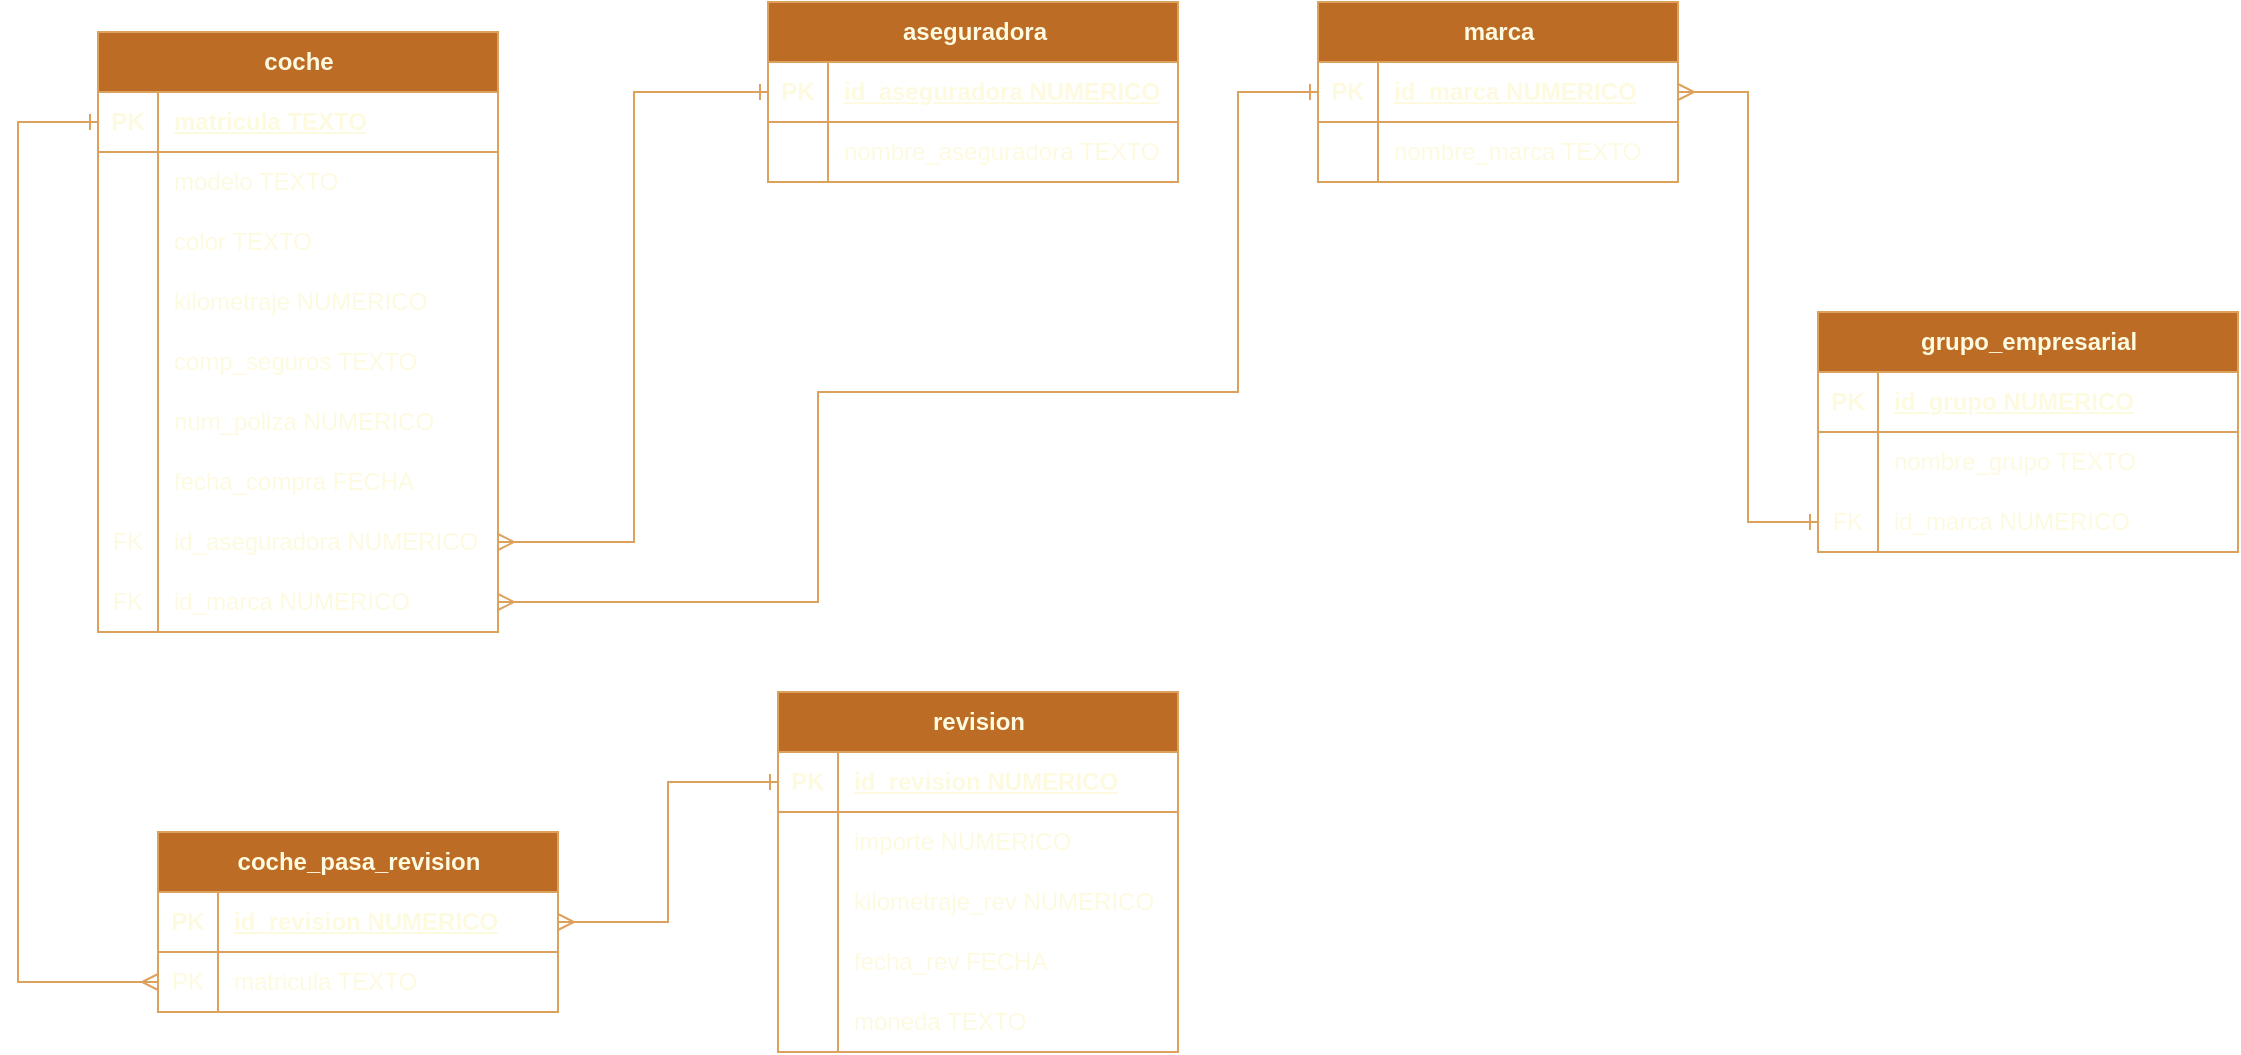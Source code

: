 <mxfile version="21.6.8" type="device">
  <diagram id="R2lEEEUBdFMjLlhIrx00" name="flota-coches-keepcoding">
    <mxGraphModel dx="1167" dy="690" grid="1" gridSize="10" guides="1" tooltips="1" connect="1" arrows="1" fold="1" page="1" pageScale="1" pageWidth="850" pageHeight="1100" math="0" shadow="0" extFonts="Permanent Marker^https://fonts.googleapis.com/css?family=Permanent+Marker">
      <root>
        <mxCell id="0" />
        <mxCell id="1" parent="0" />
        <mxCell id="pt6_tbXsqMpk5Gzee0Ui-1" value="coche" style="shape=table;startSize=30;container=1;collapsible=1;childLayout=tableLayout;fixedRows=1;rowLines=0;fontStyle=1;align=center;resizeLast=1;html=1;fillColor=#BC6C25;fontColor=#FEFAE0;strokeColor=#DDA15E;labelBackgroundColor=none;" parent="1" vertex="1">
          <mxGeometry x="90" y="130" width="200" height="300" as="geometry" />
        </mxCell>
        <mxCell id="pt6_tbXsqMpk5Gzee0Ui-2" value="" style="shape=tableRow;horizontal=0;startSize=0;swimlaneHead=0;swimlaneBody=0;fillColor=none;collapsible=0;dropTarget=0;points=[[0,0.5],[1,0.5]];portConstraint=eastwest;top=0;left=0;right=0;bottom=1;labelBackgroundColor=none;strokeColor=#DDA15E;fontColor=#FEFAE0;" parent="pt6_tbXsqMpk5Gzee0Ui-1" vertex="1">
          <mxGeometry y="30" width="200" height="30" as="geometry" />
        </mxCell>
        <mxCell id="pt6_tbXsqMpk5Gzee0Ui-3" value="PK" style="shape=partialRectangle;connectable=0;fillColor=none;top=0;left=0;bottom=0;right=0;fontStyle=1;overflow=hidden;whiteSpace=wrap;html=1;labelBackgroundColor=none;strokeColor=#DDA15E;fontColor=#FEFAE0;" parent="pt6_tbXsqMpk5Gzee0Ui-2" vertex="1">
          <mxGeometry width="30" height="30" as="geometry">
            <mxRectangle width="30" height="30" as="alternateBounds" />
          </mxGeometry>
        </mxCell>
        <mxCell id="pt6_tbXsqMpk5Gzee0Ui-4" value="matricula TEXTO" style="shape=partialRectangle;connectable=0;fillColor=none;top=0;left=0;bottom=0;right=0;align=left;spacingLeft=6;fontStyle=5;overflow=hidden;whiteSpace=wrap;html=1;labelBackgroundColor=none;strokeColor=#DDA15E;fontColor=#FEFAE0;" parent="pt6_tbXsqMpk5Gzee0Ui-2" vertex="1">
          <mxGeometry x="30" width="170" height="30" as="geometry">
            <mxRectangle width="170" height="30" as="alternateBounds" />
          </mxGeometry>
        </mxCell>
        <mxCell id="wmte77BREXLJeJdwUj8S-4" value="" style="shape=tableRow;horizontal=0;startSize=0;swimlaneHead=0;swimlaneBody=0;fillColor=none;collapsible=0;dropTarget=0;points=[[0,0.5],[1,0.5]];portConstraint=eastwest;top=0;left=0;right=0;bottom=0;labelBackgroundColor=none;strokeColor=#DDA15E;fontColor=#FEFAE0;" vertex="1" parent="pt6_tbXsqMpk5Gzee0Ui-1">
          <mxGeometry y="60" width="200" height="30" as="geometry" />
        </mxCell>
        <mxCell id="wmte77BREXLJeJdwUj8S-5" value="" style="shape=partialRectangle;connectable=0;fillColor=none;top=0;left=0;bottom=0;right=0;editable=1;overflow=hidden;whiteSpace=wrap;html=1;labelBackgroundColor=none;strokeColor=#DDA15E;fontColor=#FEFAE0;" vertex="1" parent="wmte77BREXLJeJdwUj8S-4">
          <mxGeometry width="30" height="30" as="geometry">
            <mxRectangle width="30" height="30" as="alternateBounds" />
          </mxGeometry>
        </mxCell>
        <mxCell id="wmte77BREXLJeJdwUj8S-6" value="modelo TEXTO" style="shape=partialRectangle;connectable=0;fillColor=none;top=0;left=0;bottom=0;right=0;align=left;spacingLeft=6;overflow=hidden;whiteSpace=wrap;html=1;labelBackgroundColor=none;strokeColor=#DDA15E;fontColor=#FEFAE0;" vertex="1" parent="wmte77BREXLJeJdwUj8S-4">
          <mxGeometry x="30" width="170" height="30" as="geometry">
            <mxRectangle width="170" height="30" as="alternateBounds" />
          </mxGeometry>
        </mxCell>
        <mxCell id="pt6_tbXsqMpk5Gzee0Ui-5" value="" style="shape=tableRow;horizontal=0;startSize=0;swimlaneHead=0;swimlaneBody=0;fillColor=none;collapsible=0;dropTarget=0;points=[[0,0.5],[1,0.5]];portConstraint=eastwest;top=0;left=0;right=0;bottom=0;labelBackgroundColor=none;strokeColor=#DDA15E;fontColor=#FEFAE0;" parent="pt6_tbXsqMpk5Gzee0Ui-1" vertex="1">
          <mxGeometry y="90" width="200" height="30" as="geometry" />
        </mxCell>
        <mxCell id="pt6_tbXsqMpk5Gzee0Ui-6" value="" style="shape=partialRectangle;connectable=0;fillColor=none;top=0;left=0;bottom=0;right=0;editable=1;overflow=hidden;whiteSpace=wrap;html=1;labelBackgroundColor=none;strokeColor=#DDA15E;fontColor=#FEFAE0;" parent="pt6_tbXsqMpk5Gzee0Ui-5" vertex="1">
          <mxGeometry width="30" height="30" as="geometry">
            <mxRectangle width="30" height="30" as="alternateBounds" />
          </mxGeometry>
        </mxCell>
        <mxCell id="pt6_tbXsqMpk5Gzee0Ui-7" value="color TEXTO" style="shape=partialRectangle;connectable=0;fillColor=none;top=0;left=0;bottom=0;right=0;align=left;spacingLeft=6;overflow=hidden;whiteSpace=wrap;html=1;labelBackgroundColor=none;strokeColor=#DDA15E;fontColor=#FEFAE0;" parent="pt6_tbXsqMpk5Gzee0Ui-5" vertex="1">
          <mxGeometry x="30" width="170" height="30" as="geometry">
            <mxRectangle width="170" height="30" as="alternateBounds" />
          </mxGeometry>
        </mxCell>
        <mxCell id="pt6_tbXsqMpk5Gzee0Ui-8" value="" style="shape=tableRow;horizontal=0;startSize=0;swimlaneHead=0;swimlaneBody=0;fillColor=none;collapsible=0;dropTarget=0;points=[[0,0.5],[1,0.5]];portConstraint=eastwest;top=0;left=0;right=0;bottom=0;labelBackgroundColor=none;strokeColor=#DDA15E;fontColor=#FEFAE0;" parent="pt6_tbXsqMpk5Gzee0Ui-1" vertex="1">
          <mxGeometry y="120" width="200" height="30" as="geometry" />
        </mxCell>
        <mxCell id="pt6_tbXsqMpk5Gzee0Ui-9" value="" style="shape=partialRectangle;connectable=0;fillColor=none;top=0;left=0;bottom=0;right=0;editable=1;overflow=hidden;whiteSpace=wrap;html=1;labelBackgroundColor=none;strokeColor=#DDA15E;fontColor=#FEFAE0;" parent="pt6_tbXsqMpk5Gzee0Ui-8" vertex="1">
          <mxGeometry width="30" height="30" as="geometry">
            <mxRectangle width="30" height="30" as="alternateBounds" />
          </mxGeometry>
        </mxCell>
        <mxCell id="pt6_tbXsqMpk5Gzee0Ui-10" value="kilometraje NUMERICO" style="shape=partialRectangle;connectable=0;fillColor=none;top=0;left=0;bottom=0;right=0;align=left;spacingLeft=6;overflow=hidden;whiteSpace=wrap;html=1;labelBackgroundColor=none;strokeColor=#DDA15E;fontColor=#FEFAE0;" parent="pt6_tbXsqMpk5Gzee0Ui-8" vertex="1">
          <mxGeometry x="30" width="170" height="30" as="geometry">
            <mxRectangle width="170" height="30" as="alternateBounds" />
          </mxGeometry>
        </mxCell>
        <mxCell id="pt6_tbXsqMpk5Gzee0Ui-11" value="" style="shape=tableRow;horizontal=0;startSize=0;swimlaneHead=0;swimlaneBody=0;fillColor=none;collapsible=0;dropTarget=0;points=[[0,0.5],[1,0.5]];portConstraint=eastwest;top=0;left=0;right=0;bottom=0;labelBackgroundColor=none;strokeColor=#DDA15E;fontColor=#FEFAE0;" parent="pt6_tbXsqMpk5Gzee0Ui-1" vertex="1">
          <mxGeometry y="150" width="200" height="30" as="geometry" />
        </mxCell>
        <mxCell id="pt6_tbXsqMpk5Gzee0Ui-12" value="" style="shape=partialRectangle;connectable=0;fillColor=none;top=0;left=0;bottom=0;right=0;editable=1;overflow=hidden;whiteSpace=wrap;html=1;labelBackgroundColor=none;strokeColor=#DDA15E;fontColor=#FEFAE0;" parent="pt6_tbXsqMpk5Gzee0Ui-11" vertex="1">
          <mxGeometry width="30" height="30" as="geometry">
            <mxRectangle width="30" height="30" as="alternateBounds" />
          </mxGeometry>
        </mxCell>
        <mxCell id="pt6_tbXsqMpk5Gzee0Ui-13" value="comp_seguros TEXTO" style="shape=partialRectangle;connectable=0;fillColor=none;top=0;left=0;bottom=0;right=0;align=left;spacingLeft=6;overflow=hidden;whiteSpace=wrap;html=1;labelBackgroundColor=none;strokeColor=#DDA15E;fontColor=#FEFAE0;" parent="pt6_tbXsqMpk5Gzee0Ui-11" vertex="1">
          <mxGeometry x="30" width="170" height="30" as="geometry">
            <mxRectangle width="170" height="30" as="alternateBounds" />
          </mxGeometry>
        </mxCell>
        <mxCell id="pt6_tbXsqMpk5Gzee0Ui-15" value="" style="shape=tableRow;horizontal=0;startSize=0;swimlaneHead=0;swimlaneBody=0;fillColor=none;collapsible=0;dropTarget=0;points=[[0,0.5],[1,0.5]];portConstraint=eastwest;top=0;left=0;right=0;bottom=0;labelBackgroundColor=none;strokeColor=#DDA15E;fontColor=#FEFAE0;" parent="pt6_tbXsqMpk5Gzee0Ui-1" vertex="1">
          <mxGeometry y="180" width="200" height="30" as="geometry" />
        </mxCell>
        <mxCell id="pt6_tbXsqMpk5Gzee0Ui-16" value="" style="shape=partialRectangle;connectable=0;fillColor=none;top=0;left=0;bottom=0;right=0;editable=1;overflow=hidden;whiteSpace=wrap;html=1;labelBackgroundColor=none;strokeColor=#DDA15E;fontColor=#FEFAE0;" parent="pt6_tbXsqMpk5Gzee0Ui-15" vertex="1">
          <mxGeometry width="30" height="30" as="geometry">
            <mxRectangle width="30" height="30" as="alternateBounds" />
          </mxGeometry>
        </mxCell>
        <mxCell id="pt6_tbXsqMpk5Gzee0Ui-17" value="num_poliza NUMERICO" style="shape=partialRectangle;connectable=0;fillColor=none;top=0;left=0;bottom=0;right=0;align=left;spacingLeft=6;overflow=hidden;whiteSpace=wrap;html=1;labelBackgroundColor=none;strokeColor=#DDA15E;fontColor=#FEFAE0;" parent="pt6_tbXsqMpk5Gzee0Ui-15" vertex="1">
          <mxGeometry x="30" width="170" height="30" as="geometry">
            <mxRectangle width="170" height="30" as="alternateBounds" />
          </mxGeometry>
        </mxCell>
        <mxCell id="pt6_tbXsqMpk5Gzee0Ui-18" value="" style="shape=tableRow;horizontal=0;startSize=0;swimlaneHead=0;swimlaneBody=0;fillColor=none;collapsible=0;dropTarget=0;points=[[0,0.5],[1,0.5]];portConstraint=eastwest;top=0;left=0;right=0;bottom=0;labelBackgroundColor=none;strokeColor=#DDA15E;fontColor=#FEFAE0;" parent="pt6_tbXsqMpk5Gzee0Ui-1" vertex="1">
          <mxGeometry y="210" width="200" height="30" as="geometry" />
        </mxCell>
        <mxCell id="pt6_tbXsqMpk5Gzee0Ui-19" value="" style="shape=partialRectangle;connectable=0;fillColor=none;top=0;left=0;bottom=0;right=0;editable=1;overflow=hidden;whiteSpace=wrap;html=1;labelBackgroundColor=none;strokeColor=#DDA15E;fontColor=#FEFAE0;" parent="pt6_tbXsqMpk5Gzee0Ui-18" vertex="1">
          <mxGeometry width="30" height="30" as="geometry">
            <mxRectangle width="30" height="30" as="alternateBounds" />
          </mxGeometry>
        </mxCell>
        <mxCell id="pt6_tbXsqMpk5Gzee0Ui-20" value="fecha_compra FECHA" style="shape=partialRectangle;connectable=0;fillColor=none;top=0;left=0;bottom=0;right=0;align=left;spacingLeft=6;overflow=hidden;whiteSpace=wrap;html=1;labelBackgroundColor=none;strokeColor=#DDA15E;fontColor=#FEFAE0;" parent="pt6_tbXsqMpk5Gzee0Ui-18" vertex="1">
          <mxGeometry x="30" width="170" height="30" as="geometry">
            <mxRectangle width="170" height="30" as="alternateBounds" />
          </mxGeometry>
        </mxCell>
        <mxCell id="pt6_tbXsqMpk5Gzee0Ui-21" value="" style="shape=tableRow;horizontal=0;startSize=0;swimlaneHead=0;swimlaneBody=0;fillColor=none;collapsible=0;dropTarget=0;points=[[0,0.5],[1,0.5]];portConstraint=eastwest;top=0;left=0;right=0;bottom=0;labelBackgroundColor=none;strokeColor=#DDA15E;fontColor=#FEFAE0;" parent="pt6_tbXsqMpk5Gzee0Ui-1" vertex="1">
          <mxGeometry y="240" width="200" height="30" as="geometry" />
        </mxCell>
        <mxCell id="pt6_tbXsqMpk5Gzee0Ui-22" value="FK" style="shape=partialRectangle;connectable=0;fillColor=none;top=0;left=0;bottom=0;right=0;editable=1;overflow=hidden;whiteSpace=wrap;html=1;labelBackgroundColor=none;strokeColor=#DDA15E;fontColor=#FEFAE0;" parent="pt6_tbXsqMpk5Gzee0Ui-21" vertex="1">
          <mxGeometry width="30" height="30" as="geometry">
            <mxRectangle width="30" height="30" as="alternateBounds" />
          </mxGeometry>
        </mxCell>
        <mxCell id="pt6_tbXsqMpk5Gzee0Ui-23" value="id_aseguradora NUMERICO" style="shape=partialRectangle;connectable=0;fillColor=none;top=0;left=0;bottom=0;right=0;align=left;spacingLeft=6;overflow=hidden;whiteSpace=wrap;html=1;labelBackgroundColor=none;strokeColor=#DDA15E;fontColor=#FEFAE0;" parent="pt6_tbXsqMpk5Gzee0Ui-21" vertex="1">
          <mxGeometry x="30" width="170" height="30" as="geometry">
            <mxRectangle width="170" height="30" as="alternateBounds" />
          </mxGeometry>
        </mxCell>
        <mxCell id="pt6_tbXsqMpk5Gzee0Ui-24" value="" style="shape=tableRow;horizontal=0;startSize=0;swimlaneHead=0;swimlaneBody=0;fillColor=none;collapsible=0;dropTarget=0;points=[[0,0.5],[1,0.5]];portConstraint=eastwest;top=0;left=0;right=0;bottom=0;labelBackgroundColor=none;strokeColor=#DDA15E;fontColor=#FEFAE0;" parent="pt6_tbXsqMpk5Gzee0Ui-1" vertex="1">
          <mxGeometry y="270" width="200" height="30" as="geometry" />
        </mxCell>
        <mxCell id="pt6_tbXsqMpk5Gzee0Ui-25" value="FK" style="shape=partialRectangle;connectable=0;fillColor=none;top=0;left=0;bottom=0;right=0;editable=1;overflow=hidden;whiteSpace=wrap;html=1;labelBackgroundColor=none;strokeColor=#DDA15E;fontColor=#FEFAE0;" parent="pt6_tbXsqMpk5Gzee0Ui-24" vertex="1">
          <mxGeometry width="30" height="30" as="geometry">
            <mxRectangle width="30" height="30" as="alternateBounds" />
          </mxGeometry>
        </mxCell>
        <mxCell id="pt6_tbXsqMpk5Gzee0Ui-26" value="id_marca NUMERICO" style="shape=partialRectangle;connectable=0;fillColor=none;top=0;left=0;bottom=0;right=0;align=left;spacingLeft=6;overflow=hidden;whiteSpace=wrap;html=1;labelBackgroundColor=none;strokeColor=#DDA15E;fontColor=#FEFAE0;" parent="pt6_tbXsqMpk5Gzee0Ui-24" vertex="1">
          <mxGeometry x="30" width="170" height="30" as="geometry">
            <mxRectangle width="170" height="30" as="alternateBounds" />
          </mxGeometry>
        </mxCell>
        <mxCell id="pt6_tbXsqMpk5Gzee0Ui-27" value="aseguradora" style="shape=table;startSize=30;container=1;collapsible=1;childLayout=tableLayout;fixedRows=1;rowLines=0;fontStyle=1;align=center;resizeLast=1;html=1;fillColor=#BC6C25;fontColor=#FEFAE0;strokeColor=#DDA15E;labelBackgroundColor=none;" parent="1" vertex="1">
          <mxGeometry x="425" y="115" width="205" height="90" as="geometry" />
        </mxCell>
        <mxCell id="pt6_tbXsqMpk5Gzee0Ui-28" value="" style="shape=tableRow;horizontal=0;startSize=0;swimlaneHead=0;swimlaneBody=0;fillColor=none;collapsible=0;dropTarget=0;points=[[0,0.5],[1,0.5]];portConstraint=eastwest;top=0;left=0;right=0;bottom=1;labelBackgroundColor=none;strokeColor=#DDA15E;fontColor=#FEFAE0;" parent="pt6_tbXsqMpk5Gzee0Ui-27" vertex="1">
          <mxGeometry y="30" width="205" height="30" as="geometry" />
        </mxCell>
        <mxCell id="pt6_tbXsqMpk5Gzee0Ui-29" value="PK" style="shape=partialRectangle;connectable=0;fillColor=none;top=0;left=0;bottom=0;right=0;fontStyle=1;overflow=hidden;whiteSpace=wrap;html=1;labelBackgroundColor=none;strokeColor=#DDA15E;fontColor=#FEFAE0;" parent="pt6_tbXsqMpk5Gzee0Ui-28" vertex="1">
          <mxGeometry width="30" height="30" as="geometry">
            <mxRectangle width="30" height="30" as="alternateBounds" />
          </mxGeometry>
        </mxCell>
        <mxCell id="pt6_tbXsqMpk5Gzee0Ui-30" value="id_aseguradora NUMERICO" style="shape=partialRectangle;connectable=0;fillColor=none;top=0;left=0;bottom=0;right=0;align=left;spacingLeft=6;fontStyle=5;overflow=hidden;whiteSpace=wrap;html=1;labelBackgroundColor=none;strokeColor=#DDA15E;fontColor=#FEFAE0;" parent="pt6_tbXsqMpk5Gzee0Ui-28" vertex="1">
          <mxGeometry x="30" width="175" height="30" as="geometry">
            <mxRectangle width="175" height="30" as="alternateBounds" />
          </mxGeometry>
        </mxCell>
        <mxCell id="pt6_tbXsqMpk5Gzee0Ui-31" value="" style="shape=tableRow;horizontal=0;startSize=0;swimlaneHead=0;swimlaneBody=0;fillColor=none;collapsible=0;dropTarget=0;points=[[0,0.5],[1,0.5]];portConstraint=eastwest;top=0;left=0;right=0;bottom=0;labelBackgroundColor=none;strokeColor=#DDA15E;fontColor=#FEFAE0;" parent="pt6_tbXsqMpk5Gzee0Ui-27" vertex="1">
          <mxGeometry y="60" width="205" height="30" as="geometry" />
        </mxCell>
        <mxCell id="pt6_tbXsqMpk5Gzee0Ui-32" value="" style="shape=partialRectangle;connectable=0;fillColor=none;top=0;left=0;bottom=0;right=0;editable=1;overflow=hidden;whiteSpace=wrap;html=1;labelBackgroundColor=none;strokeColor=#DDA15E;fontColor=#FEFAE0;" parent="pt6_tbXsqMpk5Gzee0Ui-31" vertex="1">
          <mxGeometry width="30" height="30" as="geometry">
            <mxRectangle width="30" height="30" as="alternateBounds" />
          </mxGeometry>
        </mxCell>
        <mxCell id="pt6_tbXsqMpk5Gzee0Ui-33" value="nombre_aseguradora TEXTO" style="shape=partialRectangle;connectable=0;fillColor=none;top=0;left=0;bottom=0;right=0;align=left;spacingLeft=6;overflow=hidden;whiteSpace=wrap;html=1;labelBackgroundColor=none;strokeColor=#DDA15E;fontColor=#FEFAE0;" parent="pt6_tbXsqMpk5Gzee0Ui-31" vertex="1">
          <mxGeometry x="30" width="175" height="30" as="geometry">
            <mxRectangle width="175" height="30" as="alternateBounds" />
          </mxGeometry>
        </mxCell>
        <mxCell id="pt6_tbXsqMpk5Gzee0Ui-40" value="marca" style="shape=table;startSize=30;container=1;collapsible=1;childLayout=tableLayout;fixedRows=1;rowLines=0;fontStyle=1;align=center;resizeLast=1;html=1;fillColor=#BC6C25;fontColor=#FEFAE0;strokeColor=#DDA15E;labelBackgroundColor=none;" parent="1" vertex="1">
          <mxGeometry x="700" y="115" width="180" height="90" as="geometry" />
        </mxCell>
        <mxCell id="pt6_tbXsqMpk5Gzee0Ui-41" value="" style="shape=tableRow;horizontal=0;startSize=0;swimlaneHead=0;swimlaneBody=0;fillColor=none;collapsible=0;dropTarget=0;points=[[0,0.5],[1,0.5]];portConstraint=eastwest;top=0;left=0;right=0;bottom=1;labelBackgroundColor=none;strokeColor=#DDA15E;fontColor=#FEFAE0;" parent="pt6_tbXsqMpk5Gzee0Ui-40" vertex="1">
          <mxGeometry y="30" width="180" height="30" as="geometry" />
        </mxCell>
        <mxCell id="pt6_tbXsqMpk5Gzee0Ui-42" value="PK" style="shape=partialRectangle;connectable=0;fillColor=none;top=0;left=0;bottom=0;right=0;fontStyle=1;overflow=hidden;whiteSpace=wrap;html=1;labelBackgroundColor=none;strokeColor=#DDA15E;fontColor=#FEFAE0;" parent="pt6_tbXsqMpk5Gzee0Ui-41" vertex="1">
          <mxGeometry width="30" height="30" as="geometry">
            <mxRectangle width="30" height="30" as="alternateBounds" />
          </mxGeometry>
        </mxCell>
        <mxCell id="pt6_tbXsqMpk5Gzee0Ui-43" value="id_marca NUMERICO" style="shape=partialRectangle;connectable=0;fillColor=none;top=0;left=0;bottom=0;right=0;align=left;spacingLeft=6;fontStyle=5;overflow=hidden;whiteSpace=wrap;html=1;labelBackgroundColor=none;strokeColor=#DDA15E;fontColor=#FEFAE0;" parent="pt6_tbXsqMpk5Gzee0Ui-41" vertex="1">
          <mxGeometry x="30" width="150" height="30" as="geometry">
            <mxRectangle width="150" height="30" as="alternateBounds" />
          </mxGeometry>
        </mxCell>
        <mxCell id="pt6_tbXsqMpk5Gzee0Ui-44" value="" style="shape=tableRow;horizontal=0;startSize=0;swimlaneHead=0;swimlaneBody=0;fillColor=none;collapsible=0;dropTarget=0;points=[[0,0.5],[1,0.5]];portConstraint=eastwest;top=0;left=0;right=0;bottom=0;labelBackgroundColor=none;strokeColor=#DDA15E;fontColor=#FEFAE0;" parent="pt6_tbXsqMpk5Gzee0Ui-40" vertex="1">
          <mxGeometry y="60" width="180" height="30" as="geometry" />
        </mxCell>
        <mxCell id="pt6_tbXsqMpk5Gzee0Ui-45" value="" style="shape=partialRectangle;connectable=0;fillColor=none;top=0;left=0;bottom=0;right=0;editable=1;overflow=hidden;whiteSpace=wrap;html=1;labelBackgroundColor=none;strokeColor=#DDA15E;fontColor=#FEFAE0;" parent="pt6_tbXsqMpk5Gzee0Ui-44" vertex="1">
          <mxGeometry width="30" height="30" as="geometry">
            <mxRectangle width="30" height="30" as="alternateBounds" />
          </mxGeometry>
        </mxCell>
        <mxCell id="pt6_tbXsqMpk5Gzee0Ui-46" value="nombre_marca TEXTO" style="shape=partialRectangle;connectable=0;fillColor=none;top=0;left=0;bottom=0;right=0;align=left;spacingLeft=6;overflow=hidden;whiteSpace=wrap;html=1;labelBackgroundColor=none;strokeColor=#DDA15E;fontColor=#FEFAE0;" parent="pt6_tbXsqMpk5Gzee0Ui-44" vertex="1">
          <mxGeometry x="30" width="150" height="30" as="geometry">
            <mxRectangle width="150" height="30" as="alternateBounds" />
          </mxGeometry>
        </mxCell>
        <mxCell id="pt6_tbXsqMpk5Gzee0Ui-53" value="grupo_empresarial" style="shape=table;startSize=30;container=1;collapsible=1;childLayout=tableLayout;fixedRows=1;rowLines=0;fontStyle=1;align=center;resizeLast=1;html=1;fillColor=#BC6C25;fontColor=#FEFAE0;strokeColor=#DDA15E;labelBackgroundColor=none;" parent="1" vertex="1">
          <mxGeometry x="950" y="270" width="210" height="120" as="geometry" />
        </mxCell>
        <mxCell id="pt6_tbXsqMpk5Gzee0Ui-54" value="" style="shape=tableRow;horizontal=0;startSize=0;swimlaneHead=0;swimlaneBody=0;fillColor=none;collapsible=0;dropTarget=0;points=[[0,0.5],[1,0.5]];portConstraint=eastwest;top=0;left=0;right=0;bottom=1;labelBackgroundColor=none;strokeColor=#DDA15E;fontColor=#FEFAE0;" parent="pt6_tbXsqMpk5Gzee0Ui-53" vertex="1">
          <mxGeometry y="30" width="210" height="30" as="geometry" />
        </mxCell>
        <mxCell id="pt6_tbXsqMpk5Gzee0Ui-55" value="PK" style="shape=partialRectangle;connectable=0;fillColor=none;top=0;left=0;bottom=0;right=0;fontStyle=1;overflow=hidden;whiteSpace=wrap;html=1;labelBackgroundColor=none;strokeColor=#DDA15E;fontColor=#FEFAE0;" parent="pt6_tbXsqMpk5Gzee0Ui-54" vertex="1">
          <mxGeometry width="30" height="30" as="geometry">
            <mxRectangle width="30" height="30" as="alternateBounds" />
          </mxGeometry>
        </mxCell>
        <mxCell id="pt6_tbXsqMpk5Gzee0Ui-56" value="id_grupo NUMERICO" style="shape=partialRectangle;connectable=0;fillColor=none;top=0;left=0;bottom=0;right=0;align=left;spacingLeft=6;fontStyle=5;overflow=hidden;whiteSpace=wrap;html=1;labelBackgroundColor=none;strokeColor=#DDA15E;fontColor=#FEFAE0;" parent="pt6_tbXsqMpk5Gzee0Ui-54" vertex="1">
          <mxGeometry x="30" width="180" height="30" as="geometry">
            <mxRectangle width="180" height="30" as="alternateBounds" />
          </mxGeometry>
        </mxCell>
        <mxCell id="pt6_tbXsqMpk5Gzee0Ui-57" value="" style="shape=tableRow;horizontal=0;startSize=0;swimlaneHead=0;swimlaneBody=0;fillColor=none;collapsible=0;dropTarget=0;points=[[0,0.5],[1,0.5]];portConstraint=eastwest;top=0;left=0;right=0;bottom=0;labelBackgroundColor=none;strokeColor=#DDA15E;fontColor=#FEFAE0;" parent="pt6_tbXsqMpk5Gzee0Ui-53" vertex="1">
          <mxGeometry y="60" width="210" height="30" as="geometry" />
        </mxCell>
        <mxCell id="pt6_tbXsqMpk5Gzee0Ui-58" value="" style="shape=partialRectangle;connectable=0;fillColor=none;top=0;left=0;bottom=0;right=0;editable=1;overflow=hidden;whiteSpace=wrap;html=1;labelBackgroundColor=none;strokeColor=#DDA15E;fontColor=#FEFAE0;" parent="pt6_tbXsqMpk5Gzee0Ui-57" vertex="1">
          <mxGeometry width="30" height="30" as="geometry">
            <mxRectangle width="30" height="30" as="alternateBounds" />
          </mxGeometry>
        </mxCell>
        <mxCell id="pt6_tbXsqMpk5Gzee0Ui-59" value="nombre_grupo TEXTO" style="shape=partialRectangle;connectable=0;fillColor=none;top=0;left=0;bottom=0;right=0;align=left;spacingLeft=6;overflow=hidden;whiteSpace=wrap;html=1;labelBackgroundColor=none;strokeColor=#DDA15E;fontColor=#FEFAE0;" parent="pt6_tbXsqMpk5Gzee0Ui-57" vertex="1">
          <mxGeometry x="30" width="180" height="30" as="geometry">
            <mxRectangle width="180" height="30" as="alternateBounds" />
          </mxGeometry>
        </mxCell>
        <mxCell id="pt6_tbXsqMpk5Gzee0Ui-60" value="" style="shape=tableRow;horizontal=0;startSize=0;swimlaneHead=0;swimlaneBody=0;fillColor=none;collapsible=0;dropTarget=0;points=[[0,0.5],[1,0.5]];portConstraint=eastwest;top=0;left=0;right=0;bottom=0;labelBackgroundColor=none;strokeColor=#DDA15E;fontColor=#FEFAE0;" parent="pt6_tbXsqMpk5Gzee0Ui-53" vertex="1">
          <mxGeometry y="90" width="210" height="30" as="geometry" />
        </mxCell>
        <mxCell id="pt6_tbXsqMpk5Gzee0Ui-61" value="FK" style="shape=partialRectangle;connectable=0;fillColor=none;top=0;left=0;bottom=0;right=0;editable=1;overflow=hidden;whiteSpace=wrap;html=1;labelBackgroundColor=none;strokeColor=#DDA15E;fontColor=#FEFAE0;" parent="pt6_tbXsqMpk5Gzee0Ui-60" vertex="1">
          <mxGeometry width="30" height="30" as="geometry">
            <mxRectangle width="30" height="30" as="alternateBounds" />
          </mxGeometry>
        </mxCell>
        <mxCell id="pt6_tbXsqMpk5Gzee0Ui-62" value="id_marca NUMERICO" style="shape=partialRectangle;connectable=0;fillColor=none;top=0;left=0;bottom=0;right=0;align=left;spacingLeft=6;overflow=hidden;whiteSpace=wrap;html=1;labelBackgroundColor=none;strokeColor=#DDA15E;fontColor=#FEFAE0;" parent="pt6_tbXsqMpk5Gzee0Ui-60" vertex="1">
          <mxGeometry x="30" width="180" height="30" as="geometry">
            <mxRectangle width="180" height="30" as="alternateBounds" />
          </mxGeometry>
        </mxCell>
        <mxCell id="pt6_tbXsqMpk5Gzee0Ui-66" value="revision" style="shape=table;startSize=30;container=1;collapsible=1;childLayout=tableLayout;fixedRows=1;rowLines=0;fontStyle=1;align=center;resizeLast=1;html=1;fillColor=#BC6C25;fontColor=#FEFAE0;strokeColor=#DDA15E;labelBackgroundColor=none;" parent="1" vertex="1">
          <mxGeometry x="430" y="460" width="200" height="180" as="geometry" />
        </mxCell>
        <mxCell id="pt6_tbXsqMpk5Gzee0Ui-67" value="" style="shape=tableRow;horizontal=0;startSize=0;swimlaneHead=0;swimlaneBody=0;fillColor=none;collapsible=0;dropTarget=0;points=[[0,0.5],[1,0.5]];portConstraint=eastwest;top=0;left=0;right=0;bottom=1;labelBackgroundColor=none;strokeColor=#DDA15E;fontColor=#FEFAE0;" parent="pt6_tbXsqMpk5Gzee0Ui-66" vertex="1">
          <mxGeometry y="30" width="200" height="30" as="geometry" />
        </mxCell>
        <mxCell id="pt6_tbXsqMpk5Gzee0Ui-68" value="PK" style="shape=partialRectangle;connectable=0;fillColor=none;top=0;left=0;bottom=0;right=0;fontStyle=1;overflow=hidden;whiteSpace=wrap;html=1;labelBackgroundColor=none;strokeColor=#DDA15E;fontColor=#FEFAE0;" parent="pt6_tbXsqMpk5Gzee0Ui-67" vertex="1">
          <mxGeometry width="30" height="30" as="geometry">
            <mxRectangle width="30" height="30" as="alternateBounds" />
          </mxGeometry>
        </mxCell>
        <mxCell id="pt6_tbXsqMpk5Gzee0Ui-69" value="id_revision NUMERICO" style="shape=partialRectangle;connectable=0;fillColor=none;top=0;left=0;bottom=0;right=0;align=left;spacingLeft=6;fontStyle=5;overflow=hidden;whiteSpace=wrap;html=1;labelBackgroundColor=none;strokeColor=#DDA15E;fontColor=#FEFAE0;" parent="pt6_tbXsqMpk5Gzee0Ui-67" vertex="1">
          <mxGeometry x="30" width="170" height="30" as="geometry">
            <mxRectangle width="170" height="30" as="alternateBounds" />
          </mxGeometry>
        </mxCell>
        <mxCell id="pt6_tbXsqMpk5Gzee0Ui-70" value="" style="shape=tableRow;horizontal=0;startSize=0;swimlaneHead=0;swimlaneBody=0;fillColor=none;collapsible=0;dropTarget=0;points=[[0,0.5],[1,0.5]];portConstraint=eastwest;top=0;left=0;right=0;bottom=0;labelBackgroundColor=none;strokeColor=#DDA15E;fontColor=#FEFAE0;" parent="pt6_tbXsqMpk5Gzee0Ui-66" vertex="1">
          <mxGeometry y="60" width="200" height="30" as="geometry" />
        </mxCell>
        <mxCell id="pt6_tbXsqMpk5Gzee0Ui-71" value="" style="shape=partialRectangle;connectable=0;fillColor=none;top=0;left=0;bottom=0;right=0;editable=1;overflow=hidden;whiteSpace=wrap;html=1;labelBackgroundColor=none;strokeColor=#DDA15E;fontColor=#FEFAE0;" parent="pt6_tbXsqMpk5Gzee0Ui-70" vertex="1">
          <mxGeometry width="30" height="30" as="geometry">
            <mxRectangle width="30" height="30" as="alternateBounds" />
          </mxGeometry>
        </mxCell>
        <mxCell id="pt6_tbXsqMpk5Gzee0Ui-72" value="importe NUMERICO" style="shape=partialRectangle;connectable=0;fillColor=none;top=0;left=0;bottom=0;right=0;align=left;spacingLeft=6;overflow=hidden;whiteSpace=wrap;html=1;labelBackgroundColor=none;strokeColor=#DDA15E;fontColor=#FEFAE0;" parent="pt6_tbXsqMpk5Gzee0Ui-70" vertex="1">
          <mxGeometry x="30" width="170" height="30" as="geometry">
            <mxRectangle width="170" height="30" as="alternateBounds" />
          </mxGeometry>
        </mxCell>
        <mxCell id="pt6_tbXsqMpk5Gzee0Ui-73" value="" style="shape=tableRow;horizontal=0;startSize=0;swimlaneHead=0;swimlaneBody=0;fillColor=none;collapsible=0;dropTarget=0;points=[[0,0.5],[1,0.5]];portConstraint=eastwest;top=0;left=0;right=0;bottom=0;labelBackgroundColor=none;strokeColor=#DDA15E;fontColor=#FEFAE0;" parent="pt6_tbXsqMpk5Gzee0Ui-66" vertex="1">
          <mxGeometry y="90" width="200" height="30" as="geometry" />
        </mxCell>
        <mxCell id="pt6_tbXsqMpk5Gzee0Ui-74" value="" style="shape=partialRectangle;connectable=0;fillColor=none;top=0;left=0;bottom=0;right=0;editable=1;overflow=hidden;whiteSpace=wrap;html=1;labelBackgroundColor=none;strokeColor=#DDA15E;fontColor=#FEFAE0;" parent="pt6_tbXsqMpk5Gzee0Ui-73" vertex="1">
          <mxGeometry width="30" height="30" as="geometry">
            <mxRectangle width="30" height="30" as="alternateBounds" />
          </mxGeometry>
        </mxCell>
        <mxCell id="pt6_tbXsqMpk5Gzee0Ui-75" value="kilometraje_rev NUMERICO" style="shape=partialRectangle;connectable=0;fillColor=none;top=0;left=0;bottom=0;right=0;align=left;spacingLeft=6;overflow=hidden;whiteSpace=wrap;html=1;labelBackgroundColor=none;strokeColor=#DDA15E;fontColor=#FEFAE0;" parent="pt6_tbXsqMpk5Gzee0Ui-73" vertex="1">
          <mxGeometry x="30" width="170" height="30" as="geometry">
            <mxRectangle width="170" height="30" as="alternateBounds" />
          </mxGeometry>
        </mxCell>
        <mxCell id="pt6_tbXsqMpk5Gzee0Ui-76" value="" style="shape=tableRow;horizontal=0;startSize=0;swimlaneHead=0;swimlaneBody=0;fillColor=none;collapsible=0;dropTarget=0;points=[[0,0.5],[1,0.5]];portConstraint=eastwest;top=0;left=0;right=0;bottom=0;labelBackgroundColor=none;strokeColor=#DDA15E;fontColor=#FEFAE0;" parent="pt6_tbXsqMpk5Gzee0Ui-66" vertex="1">
          <mxGeometry y="120" width="200" height="30" as="geometry" />
        </mxCell>
        <mxCell id="pt6_tbXsqMpk5Gzee0Ui-77" value="" style="shape=partialRectangle;connectable=0;fillColor=none;top=0;left=0;bottom=0;right=0;editable=1;overflow=hidden;whiteSpace=wrap;html=1;labelBackgroundColor=none;strokeColor=#DDA15E;fontColor=#FEFAE0;" parent="pt6_tbXsqMpk5Gzee0Ui-76" vertex="1">
          <mxGeometry width="30" height="30" as="geometry">
            <mxRectangle width="30" height="30" as="alternateBounds" />
          </mxGeometry>
        </mxCell>
        <mxCell id="pt6_tbXsqMpk5Gzee0Ui-78" value="fecha_rev FECHA" style="shape=partialRectangle;connectable=0;fillColor=none;top=0;left=0;bottom=0;right=0;align=left;spacingLeft=6;overflow=hidden;whiteSpace=wrap;html=1;labelBackgroundColor=none;strokeColor=#DDA15E;fontColor=#FEFAE0;" parent="pt6_tbXsqMpk5Gzee0Ui-76" vertex="1">
          <mxGeometry x="30" width="170" height="30" as="geometry">
            <mxRectangle width="170" height="30" as="alternateBounds" />
          </mxGeometry>
        </mxCell>
        <mxCell id="FjV5sstQxxMIp6-ZgPd9-4" value="" style="shape=tableRow;horizontal=0;startSize=0;swimlaneHead=0;swimlaneBody=0;fillColor=none;collapsible=0;dropTarget=0;points=[[0,0.5],[1,0.5]];portConstraint=eastwest;top=0;left=0;right=0;bottom=0;labelBackgroundColor=none;strokeColor=#DDA15E;fontColor=#FEFAE0;" parent="pt6_tbXsqMpk5Gzee0Ui-66" vertex="1">
          <mxGeometry y="150" width="200" height="30" as="geometry" />
        </mxCell>
        <mxCell id="FjV5sstQxxMIp6-ZgPd9-5" value="" style="shape=partialRectangle;connectable=0;fillColor=none;top=0;left=0;bottom=0;right=0;editable=1;overflow=hidden;whiteSpace=wrap;html=1;labelBackgroundColor=none;strokeColor=#DDA15E;fontColor=#FEFAE0;" parent="FjV5sstQxxMIp6-ZgPd9-4" vertex="1">
          <mxGeometry width="30" height="30" as="geometry">
            <mxRectangle width="30" height="30" as="alternateBounds" />
          </mxGeometry>
        </mxCell>
        <mxCell id="FjV5sstQxxMIp6-ZgPd9-6" value="moneda TEXTO" style="shape=partialRectangle;connectable=0;fillColor=none;top=0;left=0;bottom=0;right=0;align=left;spacingLeft=6;overflow=hidden;whiteSpace=wrap;html=1;labelBackgroundColor=none;strokeColor=#DDA15E;fontColor=#FEFAE0;" parent="FjV5sstQxxMIp6-ZgPd9-4" vertex="1">
          <mxGeometry x="30" width="170" height="30" as="geometry">
            <mxRectangle width="170" height="30" as="alternateBounds" />
          </mxGeometry>
        </mxCell>
        <mxCell id="pt6_tbXsqMpk5Gzee0Ui-79" value="coche_pasa_revision" style="shape=table;startSize=30;container=1;collapsible=1;childLayout=tableLayout;fixedRows=1;rowLines=0;fontStyle=1;align=center;resizeLast=1;html=1;fillColor=#BC6C25;fontColor=#FEFAE0;strokeColor=#DDA15E;labelBackgroundColor=none;" parent="1" vertex="1">
          <mxGeometry x="120" y="530" width="200" height="90" as="geometry" />
        </mxCell>
        <mxCell id="pt6_tbXsqMpk5Gzee0Ui-80" value="" style="shape=tableRow;horizontal=0;startSize=0;swimlaneHead=0;swimlaneBody=0;fillColor=none;collapsible=0;dropTarget=0;points=[[0,0.5],[1,0.5]];portConstraint=eastwest;top=0;left=0;right=0;bottom=1;labelBackgroundColor=none;strokeColor=#DDA15E;fontColor=#FEFAE0;" parent="pt6_tbXsqMpk5Gzee0Ui-79" vertex="1">
          <mxGeometry y="30" width="200" height="30" as="geometry" />
        </mxCell>
        <mxCell id="pt6_tbXsqMpk5Gzee0Ui-81" value="PK" style="shape=partialRectangle;connectable=0;fillColor=none;top=0;left=0;bottom=0;right=0;fontStyle=1;overflow=hidden;whiteSpace=wrap;html=1;labelBackgroundColor=none;strokeColor=#DDA15E;fontColor=#FEFAE0;" parent="pt6_tbXsqMpk5Gzee0Ui-80" vertex="1">
          <mxGeometry width="30" height="30" as="geometry">
            <mxRectangle width="30" height="30" as="alternateBounds" />
          </mxGeometry>
        </mxCell>
        <mxCell id="pt6_tbXsqMpk5Gzee0Ui-82" value="id_revision NUMERICO" style="shape=partialRectangle;connectable=0;fillColor=none;top=0;left=0;bottom=0;right=0;align=left;spacingLeft=6;fontStyle=5;overflow=hidden;whiteSpace=wrap;html=1;labelBackgroundColor=none;strokeColor=#DDA15E;fontColor=#FEFAE0;" parent="pt6_tbXsqMpk5Gzee0Ui-80" vertex="1">
          <mxGeometry x="30" width="170" height="30" as="geometry">
            <mxRectangle width="170" height="30" as="alternateBounds" />
          </mxGeometry>
        </mxCell>
        <mxCell id="pt6_tbXsqMpk5Gzee0Ui-83" value="" style="shape=tableRow;horizontal=0;startSize=0;swimlaneHead=0;swimlaneBody=0;fillColor=none;collapsible=0;dropTarget=0;points=[[0,0.5],[1,0.5]];portConstraint=eastwest;top=0;left=0;right=0;bottom=0;labelBackgroundColor=none;strokeColor=#DDA15E;fontColor=#FEFAE0;" parent="pt6_tbXsqMpk5Gzee0Ui-79" vertex="1">
          <mxGeometry y="60" width="200" height="30" as="geometry" />
        </mxCell>
        <mxCell id="pt6_tbXsqMpk5Gzee0Ui-84" value="PK" style="shape=partialRectangle;connectable=0;fillColor=none;top=0;left=0;bottom=0;right=0;editable=1;overflow=hidden;whiteSpace=wrap;html=1;labelBackgroundColor=none;strokeColor=#DDA15E;fontColor=#FEFAE0;" parent="pt6_tbXsqMpk5Gzee0Ui-83" vertex="1">
          <mxGeometry width="30" height="30" as="geometry">
            <mxRectangle width="30" height="30" as="alternateBounds" />
          </mxGeometry>
        </mxCell>
        <mxCell id="pt6_tbXsqMpk5Gzee0Ui-85" value="matricula TEXTO" style="shape=partialRectangle;connectable=0;fillColor=none;top=0;left=0;bottom=0;right=0;align=left;spacingLeft=6;overflow=hidden;whiteSpace=wrap;html=1;labelBackgroundColor=none;strokeColor=#DDA15E;fontColor=#FEFAE0;" parent="pt6_tbXsqMpk5Gzee0Ui-83" vertex="1">
          <mxGeometry x="30" width="170" height="30" as="geometry">
            <mxRectangle width="170" height="30" as="alternateBounds" />
          </mxGeometry>
        </mxCell>
        <mxCell id="pt6_tbXsqMpk5Gzee0Ui-93" style="edgeStyle=orthogonalEdgeStyle;rounded=0;orthogonalLoop=1;jettySize=auto;html=1;exitX=1;exitY=0.5;exitDx=0;exitDy=0;entryX=0;entryY=0.5;entryDx=0;entryDy=0;labelBackgroundColor=none;strokeColor=#DDA15E;fontColor=default;startArrow=ERmany;startFill=0;endArrow=ERone;endFill=0;" parent="1" source="pt6_tbXsqMpk5Gzee0Ui-21" target="pt6_tbXsqMpk5Gzee0Ui-28" edge="1">
          <mxGeometry relative="1" as="geometry">
            <Array as="points">
              <mxPoint x="358" y="385" />
              <mxPoint x="358" y="160" />
            </Array>
          </mxGeometry>
        </mxCell>
        <mxCell id="pt6_tbXsqMpk5Gzee0Ui-94" style="edgeStyle=orthogonalEdgeStyle;rounded=0;orthogonalLoop=1;jettySize=auto;html=1;exitX=1;exitY=0.5;exitDx=0;exitDy=0;entryX=0;entryY=0.5;entryDx=0;entryDy=0;labelBackgroundColor=none;strokeColor=#DDA15E;fontColor=default;startArrow=ERmany;startFill=0;endArrow=ERone;endFill=0;" parent="1" source="pt6_tbXsqMpk5Gzee0Ui-24" target="pt6_tbXsqMpk5Gzee0Ui-41" edge="1">
          <mxGeometry relative="1" as="geometry">
            <Array as="points">
              <mxPoint x="450" y="415" />
              <mxPoint x="450" y="310" />
              <mxPoint x="660" y="310" />
              <mxPoint x="660" y="160" />
            </Array>
          </mxGeometry>
        </mxCell>
        <mxCell id="pt6_tbXsqMpk5Gzee0Ui-95" style="edgeStyle=orthogonalEdgeStyle;rounded=0;orthogonalLoop=1;jettySize=auto;html=1;exitX=1;exitY=0.5;exitDx=0;exitDy=0;entryX=0;entryY=0.5;entryDx=0;entryDy=0;labelBackgroundColor=none;strokeColor=#DDA15E;fontColor=default;startArrow=ERmany;startFill=0;endArrow=ERone;endFill=0;" parent="1" source="pt6_tbXsqMpk5Gzee0Ui-80" target="pt6_tbXsqMpk5Gzee0Ui-67" edge="1">
          <mxGeometry relative="1" as="geometry" />
        </mxCell>
        <mxCell id="pt6_tbXsqMpk5Gzee0Ui-96" style="edgeStyle=orthogonalEdgeStyle;rounded=0;orthogonalLoop=1;jettySize=auto;html=1;exitX=0;exitY=0.5;exitDx=0;exitDy=0;entryX=0;entryY=0.5;entryDx=0;entryDy=0;labelBackgroundColor=none;strokeColor=#DDA15E;fontColor=default;startArrow=ERone;startFill=0;endArrow=ERmany;endFill=0;" parent="1" source="pt6_tbXsqMpk5Gzee0Ui-2" target="pt6_tbXsqMpk5Gzee0Ui-83" edge="1">
          <mxGeometry relative="1" as="geometry">
            <Array as="points">
              <mxPoint x="50" y="175" />
              <mxPoint x="50" y="605" />
            </Array>
          </mxGeometry>
        </mxCell>
        <mxCell id="pt6_tbXsqMpk5Gzee0Ui-97" style="edgeStyle=orthogonalEdgeStyle;rounded=0;orthogonalLoop=1;jettySize=auto;html=1;exitX=1;exitY=0.5;exitDx=0;exitDy=0;entryX=0;entryY=0.5;entryDx=0;entryDy=0;labelBackgroundColor=none;strokeColor=#DDA15E;fontColor=default;startArrow=ERmany;startFill=0;endArrow=ERone;endFill=0;" parent="1" source="pt6_tbXsqMpk5Gzee0Ui-41" target="pt6_tbXsqMpk5Gzee0Ui-60" edge="1">
          <mxGeometry relative="1" as="geometry" />
        </mxCell>
      </root>
    </mxGraphModel>
  </diagram>
</mxfile>
